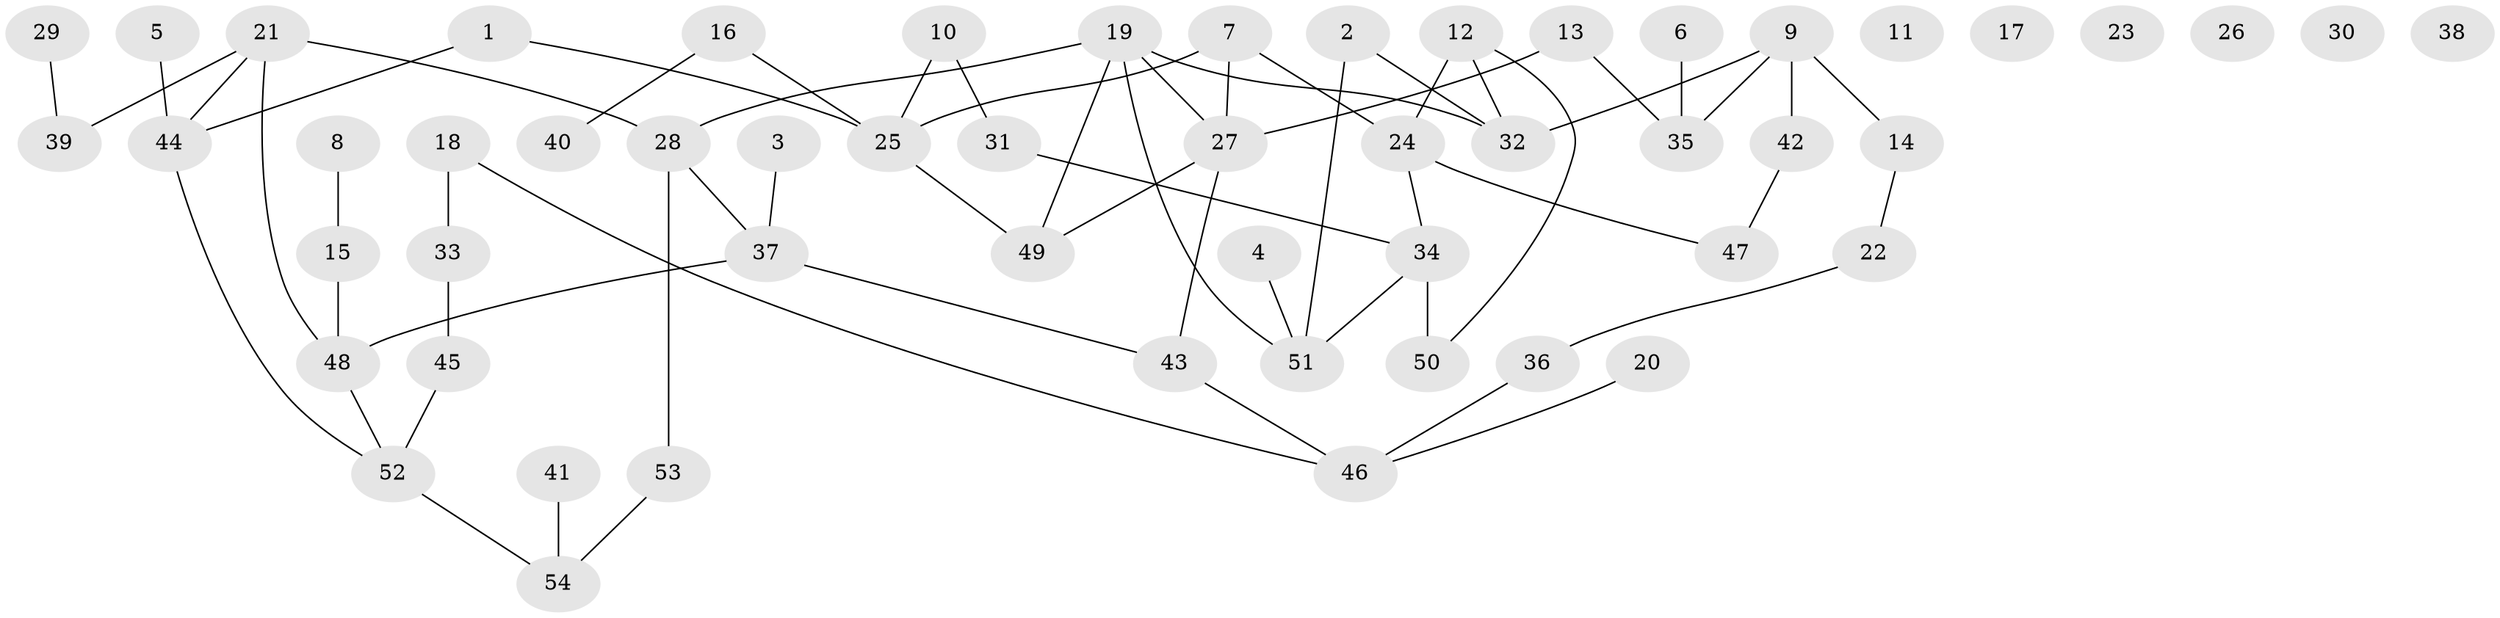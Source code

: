 // coarse degree distribution, {3: 0.36363636363636365, 5: 0.09090909090909091, 1: 0.45454545454545453, 8: 0.09090909090909091}
// Generated by graph-tools (version 1.1) at 2025/35/03/04/25 23:35:54]
// undirected, 54 vertices, 63 edges
graph export_dot {
  node [color=gray90,style=filled];
  1;
  2;
  3;
  4;
  5;
  6;
  7;
  8;
  9;
  10;
  11;
  12;
  13;
  14;
  15;
  16;
  17;
  18;
  19;
  20;
  21;
  22;
  23;
  24;
  25;
  26;
  27;
  28;
  29;
  30;
  31;
  32;
  33;
  34;
  35;
  36;
  37;
  38;
  39;
  40;
  41;
  42;
  43;
  44;
  45;
  46;
  47;
  48;
  49;
  50;
  51;
  52;
  53;
  54;
  1 -- 25;
  1 -- 44;
  2 -- 32;
  2 -- 51;
  3 -- 37;
  4 -- 51;
  5 -- 44;
  6 -- 35;
  7 -- 24;
  7 -- 25;
  7 -- 27;
  8 -- 15;
  9 -- 14;
  9 -- 32;
  9 -- 35;
  9 -- 42;
  10 -- 25;
  10 -- 31;
  12 -- 24;
  12 -- 32;
  12 -- 50;
  13 -- 27;
  13 -- 35;
  14 -- 22;
  15 -- 48;
  16 -- 25;
  16 -- 40;
  18 -- 33;
  18 -- 46;
  19 -- 27;
  19 -- 28;
  19 -- 32;
  19 -- 49;
  19 -- 51;
  20 -- 46;
  21 -- 28;
  21 -- 39;
  21 -- 44;
  21 -- 48;
  22 -- 36;
  24 -- 34;
  24 -- 47;
  25 -- 49;
  27 -- 43;
  27 -- 49;
  28 -- 37;
  28 -- 53;
  29 -- 39;
  31 -- 34;
  33 -- 45;
  34 -- 50;
  34 -- 51;
  36 -- 46;
  37 -- 43;
  37 -- 48;
  41 -- 54;
  42 -- 47;
  43 -- 46;
  44 -- 52;
  45 -- 52;
  48 -- 52;
  52 -- 54;
  53 -- 54;
}
